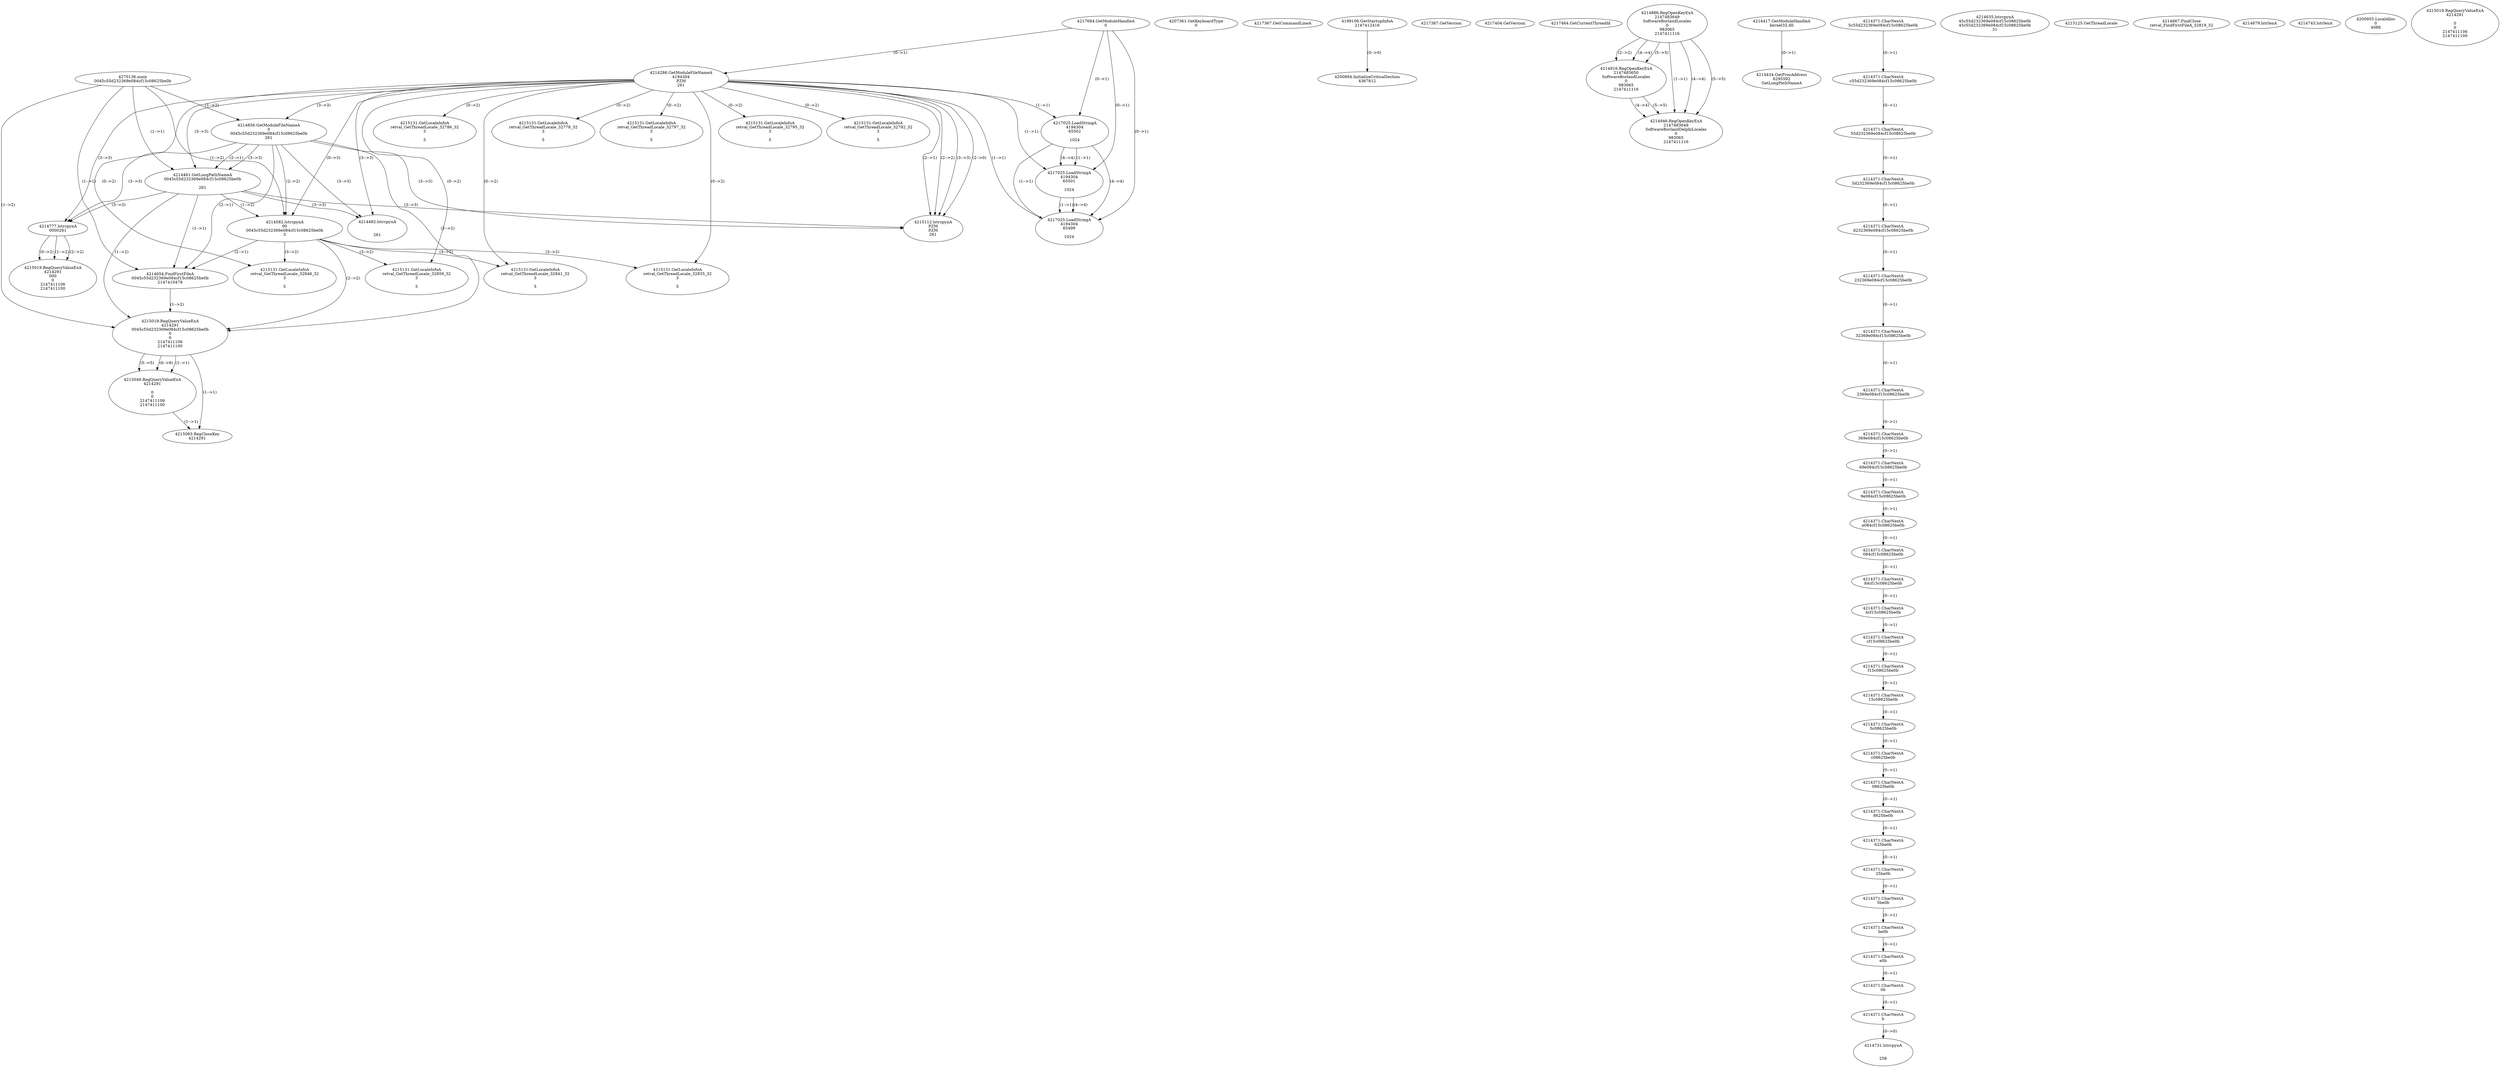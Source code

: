 // Global SCDG with merge call
digraph {
	0 [label="4270136.main
0045c55d232369e084cf15c08625be0b"]
	1 [label="4217684.GetModuleHandleA
0"]
	2 [label="4207361.GetKeyboardType
0"]
	3 [label="4217367.GetCommandLineA
"]
	4 [label="4199106.GetStartupInfoA
2147412416"]
	5 [label="4217387.GetVersion
"]
	6 [label="4217404.GetVersion
"]
	7 [label="4217464.GetCurrentThreadId
"]
	8 [label="4214286.GetModuleFileNameA
4194304
PZM
261"]
	1 -> 8 [label="(0-->1)"]
	9 [label="4214856.GetModuleFileNameA
0
0045c55d232369e084cf15c08625be0b
261"]
	0 -> 9 [label="(1-->2)"]
	8 -> 9 [label="(3-->3)"]
	10 [label="4214886.RegOpenKeyExA
2147483649
Software\Borland\Locales
0
983065
2147411116"]
	11 [label="4214417.GetModuleHandleA
kernel32.dll"]
	12 [label="4214434.GetProcAddress
6295592
GetLongPathNameA"]
	11 -> 12 [label="(0-->1)"]
	13 [label="4214461.GetLongPathNameA
0045c55d232369e084cf15c08625be0b

261"]
	0 -> 13 [label="(1-->1)"]
	9 -> 13 [label="(2-->1)"]
	8 -> 13 [label="(3-->3)"]
	9 -> 13 [label="(3-->3)"]
	14 [label="4214582.lstrcpynA
00
0045c55d232369e084cf15c08625be0b
3"]
	0 -> 14 [label="(1-->2)"]
	9 -> 14 [label="(2-->2)"]
	13 -> 14 [label="(1-->2)"]
	8 -> 14 [label="(0-->3)"]
	15 [label="4214371.CharNextA
5c55d232369e084cf15c08625be0b"]
	16 [label="4214371.CharNextA
c55d232369e084cf15c08625be0b"]
	15 -> 16 [label="(0-->1)"]
	17 [label="4214371.CharNextA
55d232369e084cf15c08625be0b"]
	16 -> 17 [label="(0-->1)"]
	18 [label="4214371.CharNextA
5d232369e084cf15c08625be0b"]
	17 -> 18 [label="(0-->1)"]
	19 [label="4214371.CharNextA
d232369e084cf15c08625be0b"]
	18 -> 19 [label="(0-->1)"]
	20 [label="4214371.CharNextA
232369e084cf15c08625be0b"]
	19 -> 20 [label="(0-->1)"]
	21 [label="4214371.CharNextA
32369e084cf15c08625be0b"]
	20 -> 21 [label="(0-->1)"]
	22 [label="4214371.CharNextA
2369e084cf15c08625be0b"]
	21 -> 22 [label="(0-->1)"]
	23 [label="4214371.CharNextA
369e084cf15c08625be0b"]
	22 -> 23 [label="(0-->1)"]
	24 [label="4214371.CharNextA
69e084cf15c08625be0b"]
	23 -> 24 [label="(0-->1)"]
	25 [label="4214371.CharNextA
9e084cf15c08625be0b"]
	24 -> 25 [label="(0-->1)"]
	26 [label="4214371.CharNextA
e084cf15c08625be0b"]
	25 -> 26 [label="(0-->1)"]
	27 [label="4214371.CharNextA
084cf15c08625be0b"]
	26 -> 27 [label="(0-->1)"]
	28 [label="4214371.CharNextA
84cf15c08625be0b"]
	27 -> 28 [label="(0-->1)"]
	29 [label="4214371.CharNextA
4cf15c08625be0b"]
	28 -> 29 [label="(0-->1)"]
	30 [label="4214371.CharNextA
cf15c08625be0b"]
	29 -> 30 [label="(0-->1)"]
	31 [label="4214371.CharNextA
f15c08625be0b"]
	30 -> 31 [label="(0-->1)"]
	32 [label="4214371.CharNextA
15c08625be0b"]
	31 -> 32 [label="(0-->1)"]
	33 [label="4214371.CharNextA
5c08625be0b"]
	32 -> 33 [label="(0-->1)"]
	34 [label="4214371.CharNextA
c08625be0b"]
	33 -> 34 [label="(0-->1)"]
	35 [label="4214371.CharNextA
08625be0b"]
	34 -> 35 [label="(0-->1)"]
	36 [label="4214371.CharNextA
8625be0b"]
	35 -> 36 [label="(0-->1)"]
	37 [label="4214371.CharNextA
625be0b"]
	36 -> 37 [label="(0-->1)"]
	38 [label="4214371.CharNextA
25be0b"]
	37 -> 38 [label="(0-->1)"]
	39 [label="4214371.CharNextA
5be0b"]
	38 -> 39 [label="(0-->1)"]
	40 [label="4214371.CharNextA
be0b"]
	39 -> 40 [label="(0-->1)"]
	41 [label="4214371.CharNextA
e0b"]
	40 -> 41 [label="(0-->1)"]
	42 [label="4214371.CharNextA
0b"]
	41 -> 42 [label="(0-->1)"]
	43 [label="4214371.CharNextA
b"]
	42 -> 43 [label="(0-->1)"]
	44 [label="4214635.lstrcpynA
45c55d232369e084cf15c08625be0b
45c55d232369e084cf15c08625be0b
31"]
	45 [label="4214654.FindFirstFileA
0045c55d232369e084cf15c08625be0b
2147410478"]
	0 -> 45 [label="(1-->1)"]
	9 -> 45 [label="(2-->1)"]
	13 -> 45 [label="(1-->1)"]
	14 -> 45 [label="(2-->1)"]
	46 [label="4215019.RegQueryValueExA
4214291
0045c55d232369e084cf15c08625be0b
0
0
2147411106
2147411100"]
	0 -> 46 [label="(1-->2)"]
	9 -> 46 [label="(2-->2)"]
	13 -> 46 [label="(1-->2)"]
	14 -> 46 [label="(2-->2)"]
	45 -> 46 [label="(1-->2)"]
	47 [label="4215049.RegQueryValueExA
4214291

0
0
2147411106
2147411100"]
	46 -> 47 [label="(1-->1)"]
	46 -> 47 [label="(5-->5)"]
	46 -> 47 [label="(6-->6)"]
	48 [label="4215083.RegCloseKey
4214291"]
	46 -> 48 [label="(1-->1)"]
	47 -> 48 [label="(1-->1)"]
	49 [label="4215112.lstrcpynA
PZM
PZM
261"]
	8 -> 49 [label="(2-->1)"]
	8 -> 49 [label="(2-->2)"]
	8 -> 49 [label="(3-->3)"]
	9 -> 49 [label="(3-->3)"]
	13 -> 49 [label="(3-->3)"]
	8 -> 49 [label="(2-->0)"]
	50 [label="4215125.GetThreadLocale
"]
	51 [label="4215131.GetLocaleInfoA
retval_GetThreadLocale_32859_32
3

5"]
	8 -> 51 [label="(0-->2)"]
	14 -> 51 [label="(3-->2)"]
	52 [label="4217025.LoadStringA
4194304
65502

1024"]
	1 -> 52 [label="(0-->1)"]
	8 -> 52 [label="(1-->1)"]
	53 [label="4214667.FindClose
retval_FindFirstFileA_32819_32"]
	54 [label="4214679.lstrlenA
"]
	55 [label="4214731.lstrcpynA


258"]
	43 -> 55 [label="(0-->0)"]
	56 [label="4214743.lstrlenA
"]
	57 [label="4214777.lstrcpynA
00\
00\
261"]
	8 -> 57 [label="(3-->3)"]
	9 -> 57 [label="(3-->3)"]
	13 -> 57 [label="(3-->3)"]
	58 [label="4215019.RegQueryValueExA
4214291
00\
0
0
2147411106
2147411100"]
	57 -> 58 [label="(1-->2)"]
	57 -> 58 [label="(2-->2)"]
	57 -> 58 [label="(0-->2)"]
	59 [label="4215131.GetLocaleInfoA
retval_GetThreadLocale_32846_32
3

5"]
	8 -> 59 [label="(0-->2)"]
	14 -> 59 [label="(3-->2)"]
	60 [label="4217025.LoadStringA
4194304
65501

1024"]
	1 -> 60 [label="(0-->1)"]
	8 -> 60 [label="(1-->1)"]
	52 -> 60 [label="(1-->1)"]
	52 -> 60 [label="(4-->4)"]
	61 [label="4217025.LoadStringA
4194304
65499

1024"]
	1 -> 61 [label="(0-->1)"]
	8 -> 61 [label="(1-->1)"]
	52 -> 61 [label="(1-->1)"]
	60 -> 61 [label="(1-->1)"]
	52 -> 61 [label="(4-->4)"]
	60 -> 61 [label="(4-->4)"]
	62 [label="4200894.InitializeCriticalSection
4367812"]
	4 -> 62 [label="(0-->0)"]
	63 [label="4200955.LocalAlloc
0
4088"]
	64 [label="4215131.GetLocaleInfoA
retval_GetThreadLocale_32841_32
3

5"]
	8 -> 64 [label="(0-->2)"]
	14 -> 64 [label="(3-->2)"]
	65 [label="4214916.RegOpenKeyExA
2147483650
Software\Borland\Locales
0
983065
2147411116"]
	10 -> 65 [label="(2-->2)"]
	10 -> 65 [label="(4-->4)"]
	10 -> 65 [label="(5-->5)"]
	66 [label="4214482.lstrcpynA


261"]
	8 -> 66 [label="(3-->3)"]
	9 -> 66 [label="(3-->3)"]
	13 -> 66 [label="(3-->3)"]
	67 [label="4215019.RegQueryValueExA
4214291

0
0
2147411106
2147411100"]
	68 [label="4215131.GetLocaleInfoA
retval_GetThreadLocale_32786_32
3

5"]
	8 -> 68 [label="(0-->2)"]
	69 [label="4215131.GetLocaleInfoA
retval_GetThreadLocale_32835_32
3

5"]
	8 -> 69 [label="(0-->2)"]
	14 -> 69 [label="(3-->2)"]
	70 [label="4214946.RegOpenKeyExA
2147483649
Software\Borland\Delphi\Locales
0
983065
2147411116"]
	10 -> 70 [label="(1-->1)"]
	10 -> 70 [label="(4-->4)"]
	65 -> 70 [label="(4-->4)"]
	10 -> 70 [label="(5-->5)"]
	65 -> 70 [label="(5-->5)"]
	71 [label="4215131.GetLocaleInfoA
retval_GetThreadLocale_32778_32
3

5"]
	8 -> 71 [label="(0-->2)"]
	72 [label="4215131.GetLocaleInfoA
retval_GetThreadLocale_32797_32
3

5"]
	8 -> 72 [label="(0-->2)"]
	73 [label="4215131.GetLocaleInfoA
retval_GetThreadLocale_32795_32
3

5"]
	8 -> 73 [label="(0-->2)"]
	74 [label="4215131.GetLocaleInfoA
retval_GetThreadLocale_32792_32
3

5"]
	8 -> 74 [label="(0-->2)"]
}
